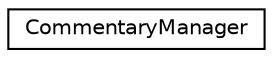 digraph "Graphical Class Hierarchy"
{
  edge [fontname="Helvetica",fontsize="10",labelfontname="Helvetica",labelfontsize="10"];
  node [fontname="Helvetica",fontsize="10",shape=record];
  rankdir="LR";
  Node0 [label="CommentaryManager",height=0.2,width=0.4,color="black", fillcolor="white", style="filled",URL="$classCommentaryManager.html"];
}
